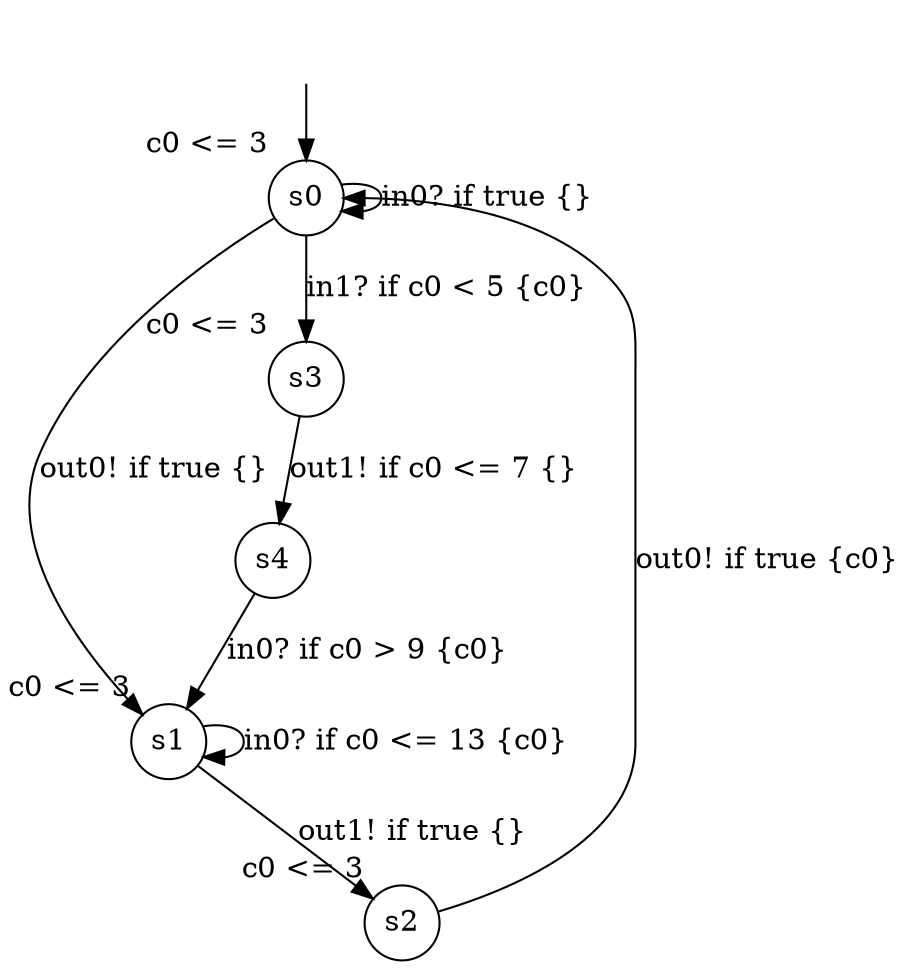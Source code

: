 digraph g {
__start0 [label="" shape="none"];
s0 [shape="circle" margin=0 label="s0", xlabel="c0 <= 3"];
s1 [shape="circle" margin=0 label="s1", xlabel="c0 <= 3"];
s2 [shape="circle" margin=0 label="s2", xlabel="c0 <= 3"];
s3 [shape="circle" margin=0 label="s3", xlabel="c0 <= 3"];
s4 [shape="circle" margin=0 label="s4"];
s0 -> s0 [label="in0? if true {} "];
s0 -> s1 [label="out0! if true {} "];
s0 -> s3 [label="in1? if c0 < 5 {c0} "];
s1 -> s1 [label="in0? if c0 <= 13 {c0} "];
s1 -> s2 [label="out1! if true {} "];
s2 -> s0 [label="out0! if true {c0} "];
s3 -> s4 [label="out1! if c0 <= 7 {} "];
s4 -> s1 [label="in0? if c0 > 9 {c0} "];
__start0 -> s0;
}
